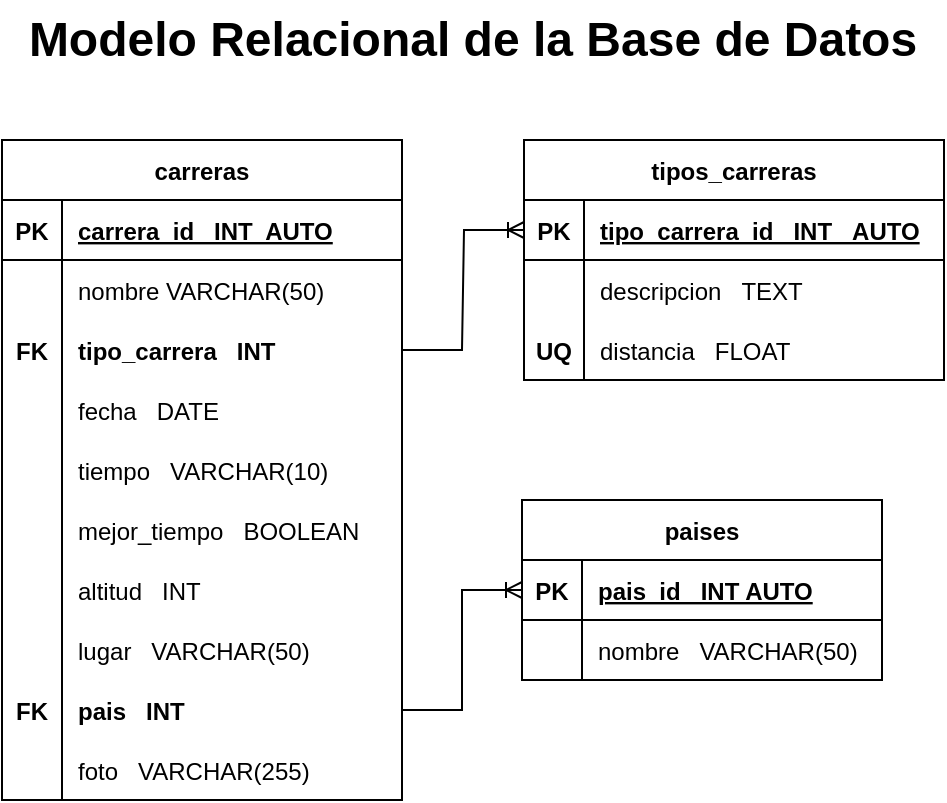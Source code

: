 <mxfile version="21.0.8" type="device"><diagram name="Página-1" id="p3XxzVTbadQm1rf3W6Dq"><mxGraphModel dx="1434" dy="914" grid="1" gridSize="10" guides="1" tooltips="1" connect="1" arrows="1" fold="1" page="1" pageScale="1" pageWidth="600" pageHeight="200" math="0" shadow="0"><root><mxCell id="0"/><mxCell id="1" parent="0"/><mxCell id="hHsMVw0IJ9hNCLK37rDr-1" value="carreras" style="shape=table;startSize=30;container=1;collapsible=1;childLayout=tableLayout;fixedRows=1;rowLines=0;fontStyle=1;align=center;resizeLast=1;" parent="1" vertex="1"><mxGeometry x="65" y="-30" width="200" height="330" as="geometry"/></mxCell><mxCell id="hHsMVw0IJ9hNCLK37rDr-2" value="" style="shape=tableRow;horizontal=0;startSize=0;swimlaneHead=0;swimlaneBody=0;fillColor=none;collapsible=0;dropTarget=0;points=[[0,0.5],[1,0.5]];portConstraint=eastwest;top=0;left=0;right=0;bottom=1;" parent="hHsMVw0IJ9hNCLK37rDr-1" vertex="1"><mxGeometry y="30" width="200" height="30" as="geometry"/></mxCell><mxCell id="hHsMVw0IJ9hNCLK37rDr-3" value="PK" style="shape=partialRectangle;connectable=0;fillColor=none;top=0;left=0;bottom=0;right=0;fontStyle=1;overflow=hidden;" parent="hHsMVw0IJ9hNCLK37rDr-2" vertex="1"><mxGeometry width="30" height="30" as="geometry"><mxRectangle width="30" height="30" as="alternateBounds"/></mxGeometry></mxCell><mxCell id="hHsMVw0IJ9hNCLK37rDr-4" value="carrera_id   INT  AUTO" style="shape=partialRectangle;connectable=0;fillColor=none;top=0;left=0;bottom=0;right=0;align=left;spacingLeft=6;fontStyle=5;overflow=hidden;" parent="hHsMVw0IJ9hNCLK37rDr-2" vertex="1"><mxGeometry x="30" width="170" height="30" as="geometry"><mxRectangle width="170" height="30" as="alternateBounds"/></mxGeometry></mxCell><mxCell id="hHsMVw0IJ9hNCLK37rDr-5" value="" style="shape=tableRow;horizontal=0;startSize=0;swimlaneHead=0;swimlaneBody=0;fillColor=none;collapsible=0;dropTarget=0;points=[[0,0.5],[1,0.5]];portConstraint=eastwest;top=0;left=0;right=0;bottom=0;" parent="hHsMVw0IJ9hNCLK37rDr-1" vertex="1"><mxGeometry y="60" width="200" height="30" as="geometry"/></mxCell><mxCell id="hHsMVw0IJ9hNCLK37rDr-6" value="" style="shape=partialRectangle;connectable=0;fillColor=none;top=0;left=0;bottom=0;right=0;editable=1;overflow=hidden;" parent="hHsMVw0IJ9hNCLK37rDr-5" vertex="1"><mxGeometry width="30" height="30" as="geometry"><mxRectangle width="30" height="30" as="alternateBounds"/></mxGeometry></mxCell><mxCell id="hHsMVw0IJ9hNCLK37rDr-7" value="nombre VARCHAR(50)  " style="shape=partialRectangle;connectable=0;fillColor=none;top=0;left=0;bottom=0;right=0;align=left;spacingLeft=6;overflow=hidden;" parent="hHsMVw0IJ9hNCLK37rDr-5" vertex="1"><mxGeometry x="30" width="170" height="30" as="geometry"><mxRectangle width="170" height="30" as="alternateBounds"/></mxGeometry></mxCell><mxCell id="hHsMVw0IJ9hNCLK37rDr-8" value="" style="shape=tableRow;horizontal=0;startSize=0;swimlaneHead=0;swimlaneBody=0;fillColor=none;collapsible=0;dropTarget=0;points=[[0,0.5],[1,0.5]];portConstraint=eastwest;top=0;left=0;right=0;bottom=0;" parent="hHsMVw0IJ9hNCLK37rDr-1" vertex="1"><mxGeometry y="90" width="200" height="30" as="geometry"/></mxCell><mxCell id="hHsMVw0IJ9hNCLK37rDr-9" value="FK" style="shape=partialRectangle;connectable=0;fillColor=none;top=0;left=0;bottom=0;right=0;editable=1;overflow=hidden;fontStyle=1" parent="hHsMVw0IJ9hNCLK37rDr-8" vertex="1"><mxGeometry width="30" height="30" as="geometry"><mxRectangle width="30" height="30" as="alternateBounds"/></mxGeometry></mxCell><mxCell id="hHsMVw0IJ9hNCLK37rDr-10" value="tipo_carrera   INT" style="shape=partialRectangle;connectable=0;fillColor=none;top=0;left=0;bottom=0;right=0;align=left;spacingLeft=6;overflow=hidden;fontStyle=1" parent="hHsMVw0IJ9hNCLK37rDr-8" vertex="1"><mxGeometry x="30" width="170" height="30" as="geometry"><mxRectangle width="170" height="30" as="alternateBounds"/></mxGeometry></mxCell><mxCell id="hHsMVw0IJ9hNCLK37rDr-11" value="" style="shape=tableRow;horizontal=0;startSize=0;swimlaneHead=0;swimlaneBody=0;fillColor=none;collapsible=0;dropTarget=0;points=[[0,0.5],[1,0.5]];portConstraint=eastwest;top=0;left=0;right=0;bottom=0;" parent="hHsMVw0IJ9hNCLK37rDr-1" vertex="1"><mxGeometry y="120" width="200" height="30" as="geometry"/></mxCell><mxCell id="hHsMVw0IJ9hNCLK37rDr-12" value="" style="shape=partialRectangle;connectable=0;fillColor=none;top=0;left=0;bottom=0;right=0;editable=1;overflow=hidden;" parent="hHsMVw0IJ9hNCLK37rDr-11" vertex="1"><mxGeometry width="30" height="30" as="geometry"><mxRectangle width="30" height="30" as="alternateBounds"/></mxGeometry></mxCell><mxCell id="hHsMVw0IJ9hNCLK37rDr-13" value="fecha   DATE" style="shape=partialRectangle;connectable=0;fillColor=none;top=0;left=0;bottom=0;right=0;align=left;spacingLeft=6;overflow=hidden;" parent="hHsMVw0IJ9hNCLK37rDr-11" vertex="1"><mxGeometry x="30" width="170" height="30" as="geometry"><mxRectangle width="170" height="30" as="alternateBounds"/></mxGeometry></mxCell><mxCell id="hHsMVw0IJ9hNCLK37rDr-14" value="" style="shape=tableRow;horizontal=0;startSize=0;swimlaneHead=0;swimlaneBody=0;fillColor=none;collapsible=0;dropTarget=0;points=[[0,0.5],[1,0.5]];portConstraint=eastwest;top=0;left=0;right=0;bottom=0;" parent="hHsMVw0IJ9hNCLK37rDr-1" vertex="1"><mxGeometry y="150" width="200" height="30" as="geometry"/></mxCell><mxCell id="hHsMVw0IJ9hNCLK37rDr-15" value="" style="shape=partialRectangle;connectable=0;fillColor=none;top=0;left=0;bottom=0;right=0;editable=1;overflow=hidden;" parent="hHsMVw0IJ9hNCLK37rDr-14" vertex="1"><mxGeometry width="30" height="30" as="geometry"><mxRectangle width="30" height="30" as="alternateBounds"/></mxGeometry></mxCell><mxCell id="hHsMVw0IJ9hNCLK37rDr-16" value="tiempo   VARCHAR(10)" style="shape=partialRectangle;connectable=0;fillColor=none;top=0;left=0;bottom=0;right=0;align=left;spacingLeft=6;overflow=hidden;" parent="hHsMVw0IJ9hNCLK37rDr-14" vertex="1"><mxGeometry x="30" width="170" height="30" as="geometry"><mxRectangle width="170" height="30" as="alternateBounds"/></mxGeometry></mxCell><mxCell id="hHsMVw0IJ9hNCLK37rDr-17" value="" style="shape=tableRow;horizontal=0;startSize=0;swimlaneHead=0;swimlaneBody=0;fillColor=none;collapsible=0;dropTarget=0;points=[[0,0.5],[1,0.5]];portConstraint=eastwest;top=0;left=0;right=0;bottom=0;" parent="hHsMVw0IJ9hNCLK37rDr-1" vertex="1"><mxGeometry y="180" width="200" height="30" as="geometry"/></mxCell><mxCell id="hHsMVw0IJ9hNCLK37rDr-18" value="" style="shape=partialRectangle;connectable=0;fillColor=none;top=0;left=0;bottom=0;right=0;editable=1;overflow=hidden;" parent="hHsMVw0IJ9hNCLK37rDr-17" vertex="1"><mxGeometry width="30" height="30" as="geometry"><mxRectangle width="30" height="30" as="alternateBounds"/></mxGeometry></mxCell><mxCell id="hHsMVw0IJ9hNCLK37rDr-19" value="mejor_tiempo   BOOLEAN" style="shape=partialRectangle;connectable=0;fillColor=none;top=0;left=0;bottom=0;right=0;align=left;spacingLeft=6;overflow=hidden;" parent="hHsMVw0IJ9hNCLK37rDr-17" vertex="1"><mxGeometry x="30" width="170" height="30" as="geometry"><mxRectangle width="170" height="30" as="alternateBounds"/></mxGeometry></mxCell><mxCell id="hHsMVw0IJ9hNCLK37rDr-20" value="" style="shape=tableRow;horizontal=0;startSize=0;swimlaneHead=0;swimlaneBody=0;fillColor=none;collapsible=0;dropTarget=0;points=[[0,0.5],[1,0.5]];portConstraint=eastwest;top=0;left=0;right=0;bottom=0;" parent="hHsMVw0IJ9hNCLK37rDr-1" vertex="1"><mxGeometry y="210" width="200" height="30" as="geometry"/></mxCell><mxCell id="hHsMVw0IJ9hNCLK37rDr-21" value="" style="shape=partialRectangle;connectable=0;fillColor=none;top=0;left=0;bottom=0;right=0;editable=1;overflow=hidden;" parent="hHsMVw0IJ9hNCLK37rDr-20" vertex="1"><mxGeometry width="30" height="30" as="geometry"><mxRectangle width="30" height="30" as="alternateBounds"/></mxGeometry></mxCell><mxCell id="hHsMVw0IJ9hNCLK37rDr-22" value="altitud   INT" style="shape=partialRectangle;connectable=0;fillColor=none;top=0;left=0;bottom=0;right=0;align=left;spacingLeft=6;overflow=hidden;" parent="hHsMVw0IJ9hNCLK37rDr-20" vertex="1"><mxGeometry x="30" width="170" height="30" as="geometry"><mxRectangle width="170" height="30" as="alternateBounds"/></mxGeometry></mxCell><mxCell id="hHsMVw0IJ9hNCLK37rDr-45" value="" style="shape=tableRow;horizontal=0;startSize=0;swimlaneHead=0;swimlaneBody=0;fillColor=none;collapsible=0;dropTarget=0;points=[[0,0.5],[1,0.5]];portConstraint=eastwest;top=0;left=0;right=0;bottom=0;" parent="hHsMVw0IJ9hNCLK37rDr-1" vertex="1"><mxGeometry y="240" width="200" height="30" as="geometry"/></mxCell><mxCell id="hHsMVw0IJ9hNCLK37rDr-46" value="" style="shape=partialRectangle;connectable=0;fillColor=none;top=0;left=0;bottom=0;right=0;editable=1;overflow=hidden;" parent="hHsMVw0IJ9hNCLK37rDr-45" vertex="1"><mxGeometry width="30" height="30" as="geometry"><mxRectangle width="30" height="30" as="alternateBounds"/></mxGeometry></mxCell><mxCell id="hHsMVw0IJ9hNCLK37rDr-47" value="lugar   VARCHAR(50)" style="shape=partialRectangle;connectable=0;fillColor=none;top=0;left=0;bottom=0;right=0;align=left;spacingLeft=6;overflow=hidden;" parent="hHsMVw0IJ9hNCLK37rDr-45" vertex="1"><mxGeometry x="30" width="170" height="30" as="geometry"><mxRectangle width="170" height="30" as="alternateBounds"/></mxGeometry></mxCell><mxCell id="hHsMVw0IJ9hNCLK37rDr-48" value="" style="shape=tableRow;horizontal=0;startSize=0;swimlaneHead=0;swimlaneBody=0;fillColor=none;collapsible=0;dropTarget=0;points=[[0,0.5],[1,0.5]];portConstraint=eastwest;top=0;left=0;right=0;bottom=0;" parent="hHsMVw0IJ9hNCLK37rDr-1" vertex="1"><mxGeometry y="270" width="200" height="30" as="geometry"/></mxCell><mxCell id="hHsMVw0IJ9hNCLK37rDr-49" value="FK" style="shape=partialRectangle;connectable=0;fillColor=none;top=0;left=0;bottom=0;right=0;editable=1;overflow=hidden;fontStyle=1" parent="hHsMVw0IJ9hNCLK37rDr-48" vertex="1"><mxGeometry width="30" height="30" as="geometry"><mxRectangle width="30" height="30" as="alternateBounds"/></mxGeometry></mxCell><mxCell id="hHsMVw0IJ9hNCLK37rDr-50" value="pais   INT" style="shape=partialRectangle;connectable=0;fillColor=none;top=0;left=0;bottom=0;right=0;align=left;spacingLeft=6;overflow=hidden;fontStyle=1" parent="hHsMVw0IJ9hNCLK37rDr-48" vertex="1"><mxGeometry x="30" width="170" height="30" as="geometry"><mxRectangle width="170" height="30" as="alternateBounds"/></mxGeometry></mxCell><mxCell id="hHsMVw0IJ9hNCLK37rDr-51" value="" style="shape=tableRow;horizontal=0;startSize=0;swimlaneHead=0;swimlaneBody=0;fillColor=none;collapsible=0;dropTarget=0;points=[[0,0.5],[1,0.5]];portConstraint=eastwest;top=0;left=0;right=0;bottom=0;" parent="hHsMVw0IJ9hNCLK37rDr-1" vertex="1"><mxGeometry y="300" width="200" height="30" as="geometry"/></mxCell><mxCell id="hHsMVw0IJ9hNCLK37rDr-52" value="" style="shape=partialRectangle;connectable=0;fillColor=none;top=0;left=0;bottom=0;right=0;editable=1;overflow=hidden;fontStyle=1" parent="hHsMVw0IJ9hNCLK37rDr-51" vertex="1"><mxGeometry width="30" height="30" as="geometry"><mxRectangle width="30" height="30" as="alternateBounds"/></mxGeometry></mxCell><mxCell id="hHsMVw0IJ9hNCLK37rDr-53" value="foto   VARCHAR(255)" style="shape=partialRectangle;connectable=0;fillColor=none;top=0;left=0;bottom=0;right=0;align=left;spacingLeft=6;overflow=hidden;" parent="hHsMVw0IJ9hNCLK37rDr-51" vertex="1"><mxGeometry x="30" width="170" height="30" as="geometry"><mxRectangle width="170" height="30" as="alternateBounds"/></mxGeometry></mxCell><mxCell id="hHsMVw0IJ9hNCLK37rDr-54" value="tipos_carreras" style="shape=table;startSize=30;container=1;collapsible=1;childLayout=tableLayout;fixedRows=1;rowLines=0;fontStyle=1;align=center;resizeLast=1;" parent="1" vertex="1"><mxGeometry x="326" y="-30" width="210" height="120" as="geometry"/></mxCell><mxCell id="hHsMVw0IJ9hNCLK37rDr-55" value="" style="shape=tableRow;horizontal=0;startSize=0;swimlaneHead=0;swimlaneBody=0;fillColor=none;collapsible=0;dropTarget=0;points=[[0,0.5],[1,0.5]];portConstraint=eastwest;top=0;left=0;right=0;bottom=1;" parent="hHsMVw0IJ9hNCLK37rDr-54" vertex="1"><mxGeometry y="30" width="210" height="30" as="geometry"/></mxCell><mxCell id="hHsMVw0IJ9hNCLK37rDr-56" value="PK" style="shape=partialRectangle;connectable=0;fillColor=none;top=0;left=0;bottom=0;right=0;fontStyle=1;overflow=hidden;" parent="hHsMVw0IJ9hNCLK37rDr-55" vertex="1"><mxGeometry width="30" height="30" as="geometry"><mxRectangle width="30" height="30" as="alternateBounds"/></mxGeometry></mxCell><mxCell id="hHsMVw0IJ9hNCLK37rDr-57" value="tipo_carrera_id   INT   AUTO" style="shape=partialRectangle;connectable=0;fillColor=none;top=0;left=0;bottom=0;right=0;align=left;spacingLeft=6;fontStyle=5;overflow=hidden;" parent="hHsMVw0IJ9hNCLK37rDr-55" vertex="1"><mxGeometry x="30" width="180" height="30" as="geometry"><mxRectangle width="180" height="30" as="alternateBounds"/></mxGeometry></mxCell><mxCell id="hHsMVw0IJ9hNCLK37rDr-58" value="" style="shape=tableRow;horizontal=0;startSize=0;swimlaneHead=0;swimlaneBody=0;fillColor=none;collapsible=0;dropTarget=0;points=[[0,0.5],[1,0.5]];portConstraint=eastwest;top=0;left=0;right=0;bottom=0;" parent="hHsMVw0IJ9hNCLK37rDr-54" vertex="1"><mxGeometry y="60" width="210" height="30" as="geometry"/></mxCell><mxCell id="hHsMVw0IJ9hNCLK37rDr-59" value="" style="shape=partialRectangle;connectable=0;fillColor=none;top=0;left=0;bottom=0;right=0;editable=1;overflow=hidden;" parent="hHsMVw0IJ9hNCLK37rDr-58" vertex="1"><mxGeometry width="30" height="30" as="geometry"><mxRectangle width="30" height="30" as="alternateBounds"/></mxGeometry></mxCell><mxCell id="hHsMVw0IJ9hNCLK37rDr-60" value="descripcion   TEXT" style="shape=partialRectangle;connectable=0;fillColor=none;top=0;left=0;bottom=0;right=0;align=left;spacingLeft=6;overflow=hidden;" parent="hHsMVw0IJ9hNCLK37rDr-58" vertex="1"><mxGeometry x="30" width="180" height="30" as="geometry"><mxRectangle width="180" height="30" as="alternateBounds"/></mxGeometry></mxCell><mxCell id="hHsMVw0IJ9hNCLK37rDr-61" value="" style="shape=tableRow;horizontal=0;startSize=0;swimlaneHead=0;swimlaneBody=0;fillColor=none;collapsible=0;dropTarget=0;points=[[0,0.5],[1,0.5]];portConstraint=eastwest;top=0;left=0;right=0;bottom=0;" parent="hHsMVw0IJ9hNCLK37rDr-54" vertex="1"><mxGeometry y="90" width="210" height="30" as="geometry"/></mxCell><mxCell id="hHsMVw0IJ9hNCLK37rDr-62" value="UQ" style="shape=partialRectangle;connectable=0;fillColor=none;top=0;left=0;bottom=0;right=0;editable=1;overflow=hidden;fontStyle=1" parent="hHsMVw0IJ9hNCLK37rDr-61" vertex="1"><mxGeometry width="30" height="30" as="geometry"><mxRectangle width="30" height="30" as="alternateBounds"/></mxGeometry></mxCell><mxCell id="hHsMVw0IJ9hNCLK37rDr-63" value="distancia   FLOAT" style="shape=partialRectangle;connectable=0;fillColor=none;top=0;left=0;bottom=0;right=0;align=left;spacingLeft=6;overflow=hidden;" parent="hHsMVw0IJ9hNCLK37rDr-61" vertex="1"><mxGeometry x="30" width="180" height="30" as="geometry"><mxRectangle width="180" height="30" as="alternateBounds"/></mxGeometry></mxCell><mxCell id="hHsMVw0IJ9hNCLK37rDr-67" value="paises" style="shape=table;startSize=30;container=1;collapsible=1;childLayout=tableLayout;fixedRows=1;rowLines=0;fontStyle=1;align=center;resizeLast=1;" parent="1" vertex="1"><mxGeometry x="325" y="150" width="180" height="90" as="geometry"/></mxCell><mxCell id="hHsMVw0IJ9hNCLK37rDr-68" value="" style="shape=tableRow;horizontal=0;startSize=0;swimlaneHead=0;swimlaneBody=0;fillColor=none;collapsible=0;dropTarget=0;points=[[0,0.5],[1,0.5]];portConstraint=eastwest;top=0;left=0;right=0;bottom=1;" parent="hHsMVw0IJ9hNCLK37rDr-67" vertex="1"><mxGeometry y="30" width="180" height="30" as="geometry"/></mxCell><mxCell id="hHsMVw0IJ9hNCLK37rDr-69" value="PK" style="shape=partialRectangle;connectable=0;fillColor=none;top=0;left=0;bottom=0;right=0;fontStyle=1;overflow=hidden;" parent="hHsMVw0IJ9hNCLK37rDr-68" vertex="1"><mxGeometry width="30" height="30" as="geometry"><mxRectangle width="30" height="30" as="alternateBounds"/></mxGeometry></mxCell><mxCell id="hHsMVw0IJ9hNCLK37rDr-70" value="pais_id   INT AUTO" style="shape=partialRectangle;connectable=0;fillColor=none;top=0;left=0;bottom=0;right=0;align=left;spacingLeft=6;fontStyle=5;overflow=hidden;" parent="hHsMVw0IJ9hNCLK37rDr-68" vertex="1"><mxGeometry x="30" width="150" height="30" as="geometry"><mxRectangle width="150" height="30" as="alternateBounds"/></mxGeometry></mxCell><mxCell id="hHsMVw0IJ9hNCLK37rDr-71" value="" style="shape=tableRow;horizontal=0;startSize=0;swimlaneHead=0;swimlaneBody=0;fillColor=none;collapsible=0;dropTarget=0;points=[[0,0.5],[1,0.5]];portConstraint=eastwest;top=0;left=0;right=0;bottom=0;" parent="hHsMVw0IJ9hNCLK37rDr-67" vertex="1"><mxGeometry y="60" width="180" height="30" as="geometry"/></mxCell><mxCell id="hHsMVw0IJ9hNCLK37rDr-72" value="" style="shape=partialRectangle;connectable=0;fillColor=none;top=0;left=0;bottom=0;right=0;editable=1;overflow=hidden;" parent="hHsMVw0IJ9hNCLK37rDr-71" vertex="1"><mxGeometry width="30" height="30" as="geometry"><mxRectangle width="30" height="30" as="alternateBounds"/></mxGeometry></mxCell><mxCell id="hHsMVw0IJ9hNCLK37rDr-73" value="nombre   VARCHAR(50)" style="shape=partialRectangle;connectable=0;fillColor=none;top=0;left=0;bottom=0;right=0;align=left;spacingLeft=6;overflow=hidden;" parent="hHsMVw0IJ9hNCLK37rDr-71" vertex="1"><mxGeometry x="30" width="150" height="30" as="geometry"><mxRectangle width="150" height="30" as="alternateBounds"/></mxGeometry></mxCell><mxCell id="hHsMVw0IJ9hNCLK37rDr-79" value="&lt;font style=&quot;font-size: 24px;&quot;&gt;&lt;b style=&quot;&quot;&gt;Modelo Relacional de la Base de Datos&lt;/b&gt;&lt;/font&gt;" style="text;html=1;align=center;verticalAlign=middle;resizable=0;points=[];autosize=1;strokeColor=none;fillColor=none;" parent="1" vertex="1"><mxGeometry x="65" y="-100" width="470" height="40" as="geometry"/></mxCell><mxCell id="HAnOUBbjPqwksTs4T_fF-2" value="" style="edgeStyle=entityRelationEdgeStyle;fontSize=12;html=1;endArrow=ERoneToMany;rounded=0;exitX=1;exitY=0.5;exitDx=0;exitDy=0;entryX=0;entryY=0.5;entryDx=0;entryDy=0;" edge="1" parent="1" source="hHsMVw0IJ9hNCLK37rDr-48" target="hHsMVw0IJ9hNCLK37rDr-68"><mxGeometry width="100" height="100" relative="1" as="geometry"><mxPoint x="250" y="220" as="sourcePoint"/><mxPoint x="350" y="120" as="targetPoint"/></mxGeometry></mxCell><mxCell id="HAnOUBbjPqwksTs4T_fF-3" value="" style="edgeStyle=entityRelationEdgeStyle;fontSize=12;html=1;endArrow=ERoneToMany;rounded=0;exitX=1;exitY=0.5;exitDx=0;exitDy=0;entryX=0;entryY=0.5;entryDx=0;entryDy=0;" edge="1" parent="1" source="hHsMVw0IJ9hNCLK37rDr-8" target="hHsMVw0IJ9hNCLK37rDr-55"><mxGeometry width="100" height="100" relative="1" as="geometry"><mxPoint x="260" y="230" as="sourcePoint"/><mxPoint x="360" y="130" as="targetPoint"/></mxGeometry></mxCell></root></mxGraphModel></diagram></mxfile>